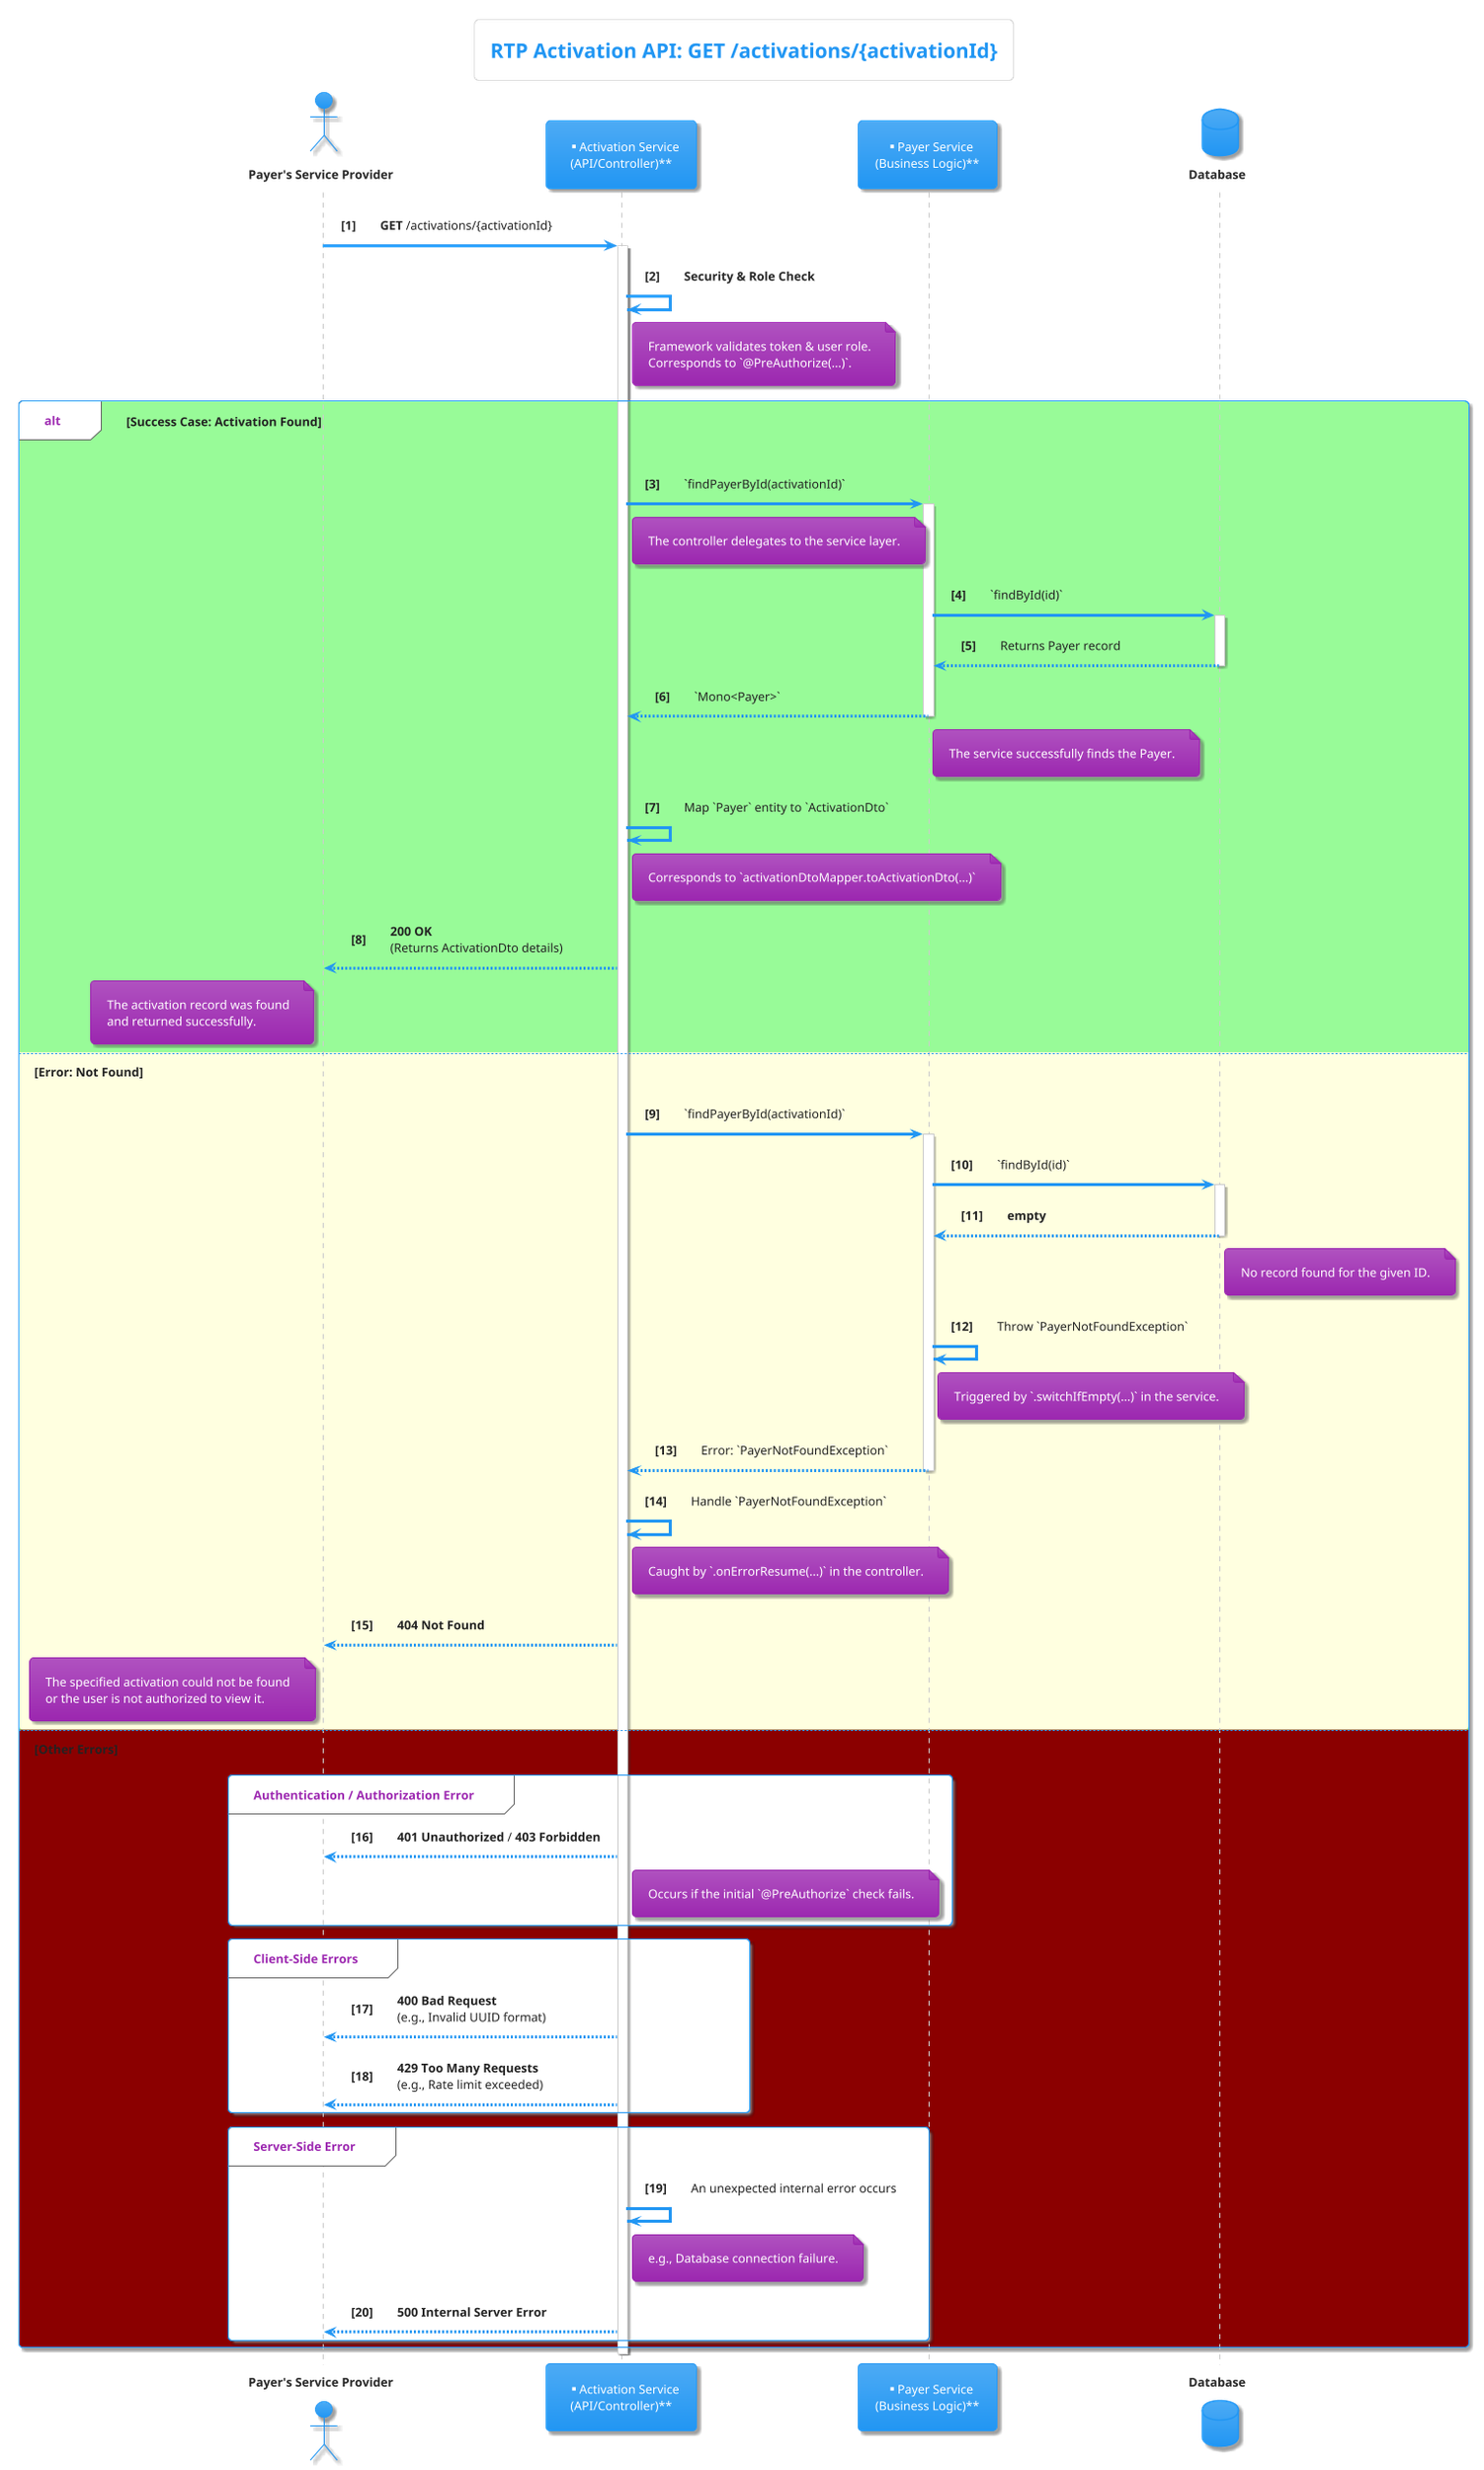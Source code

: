 @startuml
' PlantUML Diagram for RTP Get Activation API
' Title: Unified RTP Get Activation Sequence Diagram
' Version: 2.0.0
' Description: This diagram shows the detailed process for retrieving an RTP activation,
'              mixing the API specification with the actual Java service and controller logic.

!theme materia

title RTP Activation API: GET /activations/{activationId}

actor "**Payer's Service Provider**" as PSP
participant "**Activation Service\n(API/Controller)**" as AS
participant "**Payer Service\n(Business Logic)**" as PS
database "**Database**" as DB

autonumber "<b>[0]"

PSP -> AS: **GET** /activations/{activationId}
activate AS

AS -> AS: **Security & Role Check**
note right of AS: Framework validates token & user role.\nCorresponds to `@PreAuthorize(...)`.

alt #palegreen **Success Case: Activation Found**

    AS -> PS: `findPayerById(activationId)`
    activate PS
    note right of AS: The controller delegates to the service layer.

    PS -> DB: `findById(id)`
    activate DB
    DB --> PS: Returns Payer record
    deactivate DB

    PS --> AS: `Mono<Payer>`
    deactivate PS
    note right of PS: The service successfully finds the Payer.

    AS -> AS: Map `Payer` entity to `ActivationDto`
    note right of AS: Corresponds to `activationDtoMapper.toActivationDto(...)`

    AS --> PSP: **200 OK**\n(Returns ActivationDto details)
    note left of PSP
        The activation record was found
        and returned successfully.
    end note

else #lightyellow **Error: Not Found**

    AS -> PS: `findPayerById(activationId)`
    activate PS

    PS -> DB: `findById(id)`
    activate DB
    DB --> PS: **empty**
    deactivate DB
    note right of DB: No record found for the given ID.

    PS -> PS: Throw `PayerNotFoundException`
    note right of PS: Triggered by `.switchIfEmpty(...)` in the service.

    PS --> AS: Error: `PayerNotFoundException`
    deactivate PS

    AS -> AS: Handle `PayerNotFoundException`
    note right of AS: Caught by `.onErrorResume(...)` in the controller.

    AS --> PSP: **404 Not Found**
    note left of PSP
        The specified activation could not be found
        or the user is not authorized to view it.
    end note

else #darkred **Other Errors**

    group Authentication / Authorization Error
        AS --> PSP: **401 Unauthorized** / **403 Forbidden**
        note right of AS: Occurs if the initial `@PreAuthorize` check fails.
    end group

    group Client-Side Errors
        AS --> PSP: **400 Bad Request**\n(e.g., Invalid UUID format)
        AS --> PSP: **429 Too Many Requests**\n(e.g., Rate limit exceeded)
    end group

    group Server-Side Error
        AS -> AS: An unexpected internal error occurs
        note right of AS: e.g., Database connection failure.
        AS --> PSP: **500 Internal Server Error**
    end group

end

deactivate AS

@enduml
